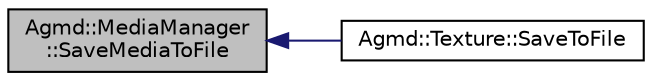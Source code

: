digraph "Agmd::MediaManager::SaveMediaToFile"
{
  edge [fontname="Helvetica",fontsize="10",labelfontname="Helvetica",labelfontsize="10"];
  node [fontname="Helvetica",fontsize="10",shape=record];
  rankdir="LR";
  Node1 [label="Agmd::MediaManager\l::SaveMediaToFile",height=0.2,width=0.4,color="black", fillcolor="grey75", style="filled" fontcolor="black"];
  Node1 -> Node2 [dir="back",color="midnightblue",fontsize="10",style="solid",fontname="Helvetica"];
  Node2 [label="Agmd::Texture::SaveToFile",height=0.2,width=0.4,color="black", fillcolor="white", style="filled",URL="$class_agmd_1_1_texture.html#a686211a47844dbfcb765f26c09d4c562"];
}
